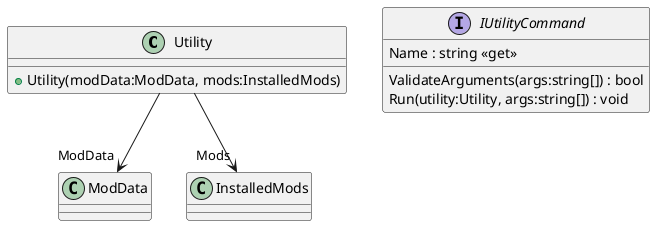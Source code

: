 @startuml
class Utility {
    + Utility(modData:ModData, mods:InstalledMods)
}
interface IUtilityCommand {
    Name : string <<get>>
    ValidateArguments(args:string[]) : bool
    Run(utility:Utility, args:string[]) : void
}
Utility --> "ModData" ModData
Utility --> "Mods" InstalledMods
@enduml
